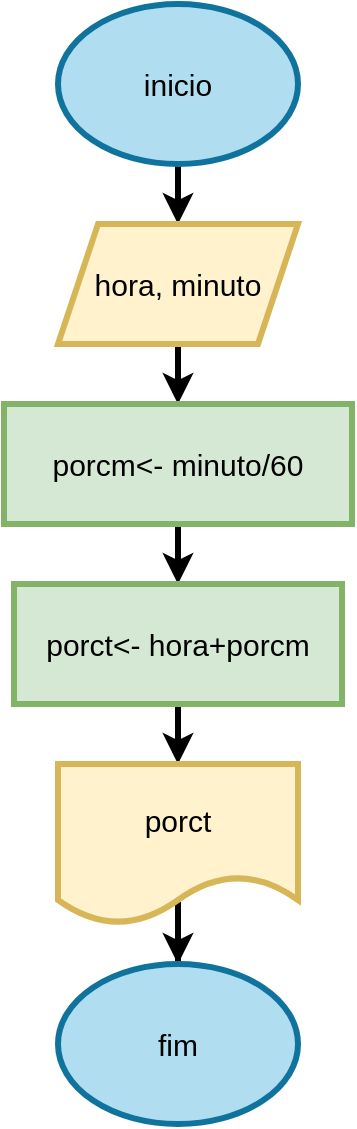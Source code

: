 <mxfile version="21.1.4" type="google">
  <diagram name="Página-1" id="E-ERXSk6DmmB_v16K4dm">
    <mxGraphModel grid="1" page="1" gridSize="10" guides="1" tooltips="1" connect="1" arrows="1" fold="1" pageScale="1" pageWidth="827" pageHeight="1169" math="0" shadow="0">
      <root>
        <mxCell id="0" />
        <mxCell id="1" parent="0" />
        <mxCell id="8H0QSoo7NUb31hebJega-3" value="" style="edgeStyle=orthogonalEdgeStyle;rounded=0;orthogonalLoop=1;jettySize=auto;html=1;strokeWidth=3;fontSize=15;" edge="1" parent="1" source="8H0QSoo7NUb31hebJega-1" target="8H0QSoo7NUb31hebJega-2">
          <mxGeometry relative="1" as="geometry" />
        </mxCell>
        <mxCell id="8H0QSoo7NUb31hebJega-1" value="inicio" style="ellipse;whiteSpace=wrap;html=1;strokeWidth=3;fontSize=15;fillColor=#b1ddf0;strokeColor=#10739e;" vertex="1" parent="1">
          <mxGeometry x="354" y="10" width="120" height="80" as="geometry" />
        </mxCell>
        <mxCell id="8H0QSoo7NUb31hebJega-5" value="" style="edgeStyle=orthogonalEdgeStyle;rounded=0;orthogonalLoop=1;jettySize=auto;html=1;strokeWidth=3;fontSize=15;" edge="1" parent="1" source="8H0QSoo7NUb31hebJega-2" target="8H0QSoo7NUb31hebJega-4">
          <mxGeometry relative="1" as="geometry" />
        </mxCell>
        <mxCell id="8H0QSoo7NUb31hebJega-2" value="hora, minuto" style="shape=parallelogram;perimeter=parallelogramPerimeter;whiteSpace=wrap;html=1;fixedSize=1;strokeWidth=3;fontSize=15;fillColor=#fff2cc;strokeColor=#d6b656;" vertex="1" parent="1">
          <mxGeometry x="354" y="120" width="120" height="60" as="geometry" />
        </mxCell>
        <mxCell id="8H0QSoo7NUb31hebJega-12" value="" style="edgeStyle=orthogonalEdgeStyle;rounded=0;orthogonalLoop=1;jettySize=auto;html=1;strokeWidth=3;fontSize=15;" edge="1" parent="1" source="8H0QSoo7NUb31hebJega-4" target="8H0QSoo7NUb31hebJega-6">
          <mxGeometry relative="1" as="geometry" />
        </mxCell>
        <mxCell id="8H0QSoo7NUb31hebJega-4" value="porcm&amp;lt;- minuto/60" style="whiteSpace=wrap;html=1;strokeWidth=3;fontSize=15;fillColor=#d5e8d4;strokeColor=#82b366;" vertex="1" parent="1">
          <mxGeometry x="327" y="210" width="174" height="60" as="geometry" />
        </mxCell>
        <mxCell id="8H0QSoo7NUb31hebJega-9" value="" style="edgeStyle=orthogonalEdgeStyle;rounded=0;orthogonalLoop=1;jettySize=auto;html=1;strokeWidth=3;fontSize=15;" edge="1" parent="1" source="8H0QSoo7NUb31hebJega-6" target="8H0QSoo7NUb31hebJega-8">
          <mxGeometry relative="1" as="geometry" />
        </mxCell>
        <mxCell id="8H0QSoo7NUb31hebJega-6" value="porct&amp;lt;- hora+porcm" style="whiteSpace=wrap;html=1;strokeWidth=3;fontSize=15;fillColor=#d5e8d4;strokeColor=#82b366;" vertex="1" parent="1">
          <mxGeometry x="332" y="300" width="164" height="60" as="geometry" />
        </mxCell>
        <mxCell id="8H0QSoo7NUb31hebJega-11" value="" style="edgeStyle=orthogonalEdgeStyle;rounded=0;orthogonalLoop=1;jettySize=auto;html=1;exitX=0.5;exitY=0.863;exitDx=0;exitDy=0;exitPerimeter=0;strokeWidth=3;fontSize=15;" edge="1" parent="1" source="8H0QSoo7NUb31hebJega-8" target="8H0QSoo7NUb31hebJega-10">
          <mxGeometry relative="1" as="geometry" />
        </mxCell>
        <mxCell id="8H0QSoo7NUb31hebJega-8" value="porct" style="shape=document;whiteSpace=wrap;html=1;boundedLbl=1;strokeWidth=3;fontSize=15;fillColor=#fff2cc;strokeColor=#d6b656;" vertex="1" parent="1">
          <mxGeometry x="354" y="390" width="120" height="80" as="geometry" />
        </mxCell>
        <mxCell id="8H0QSoo7NUb31hebJega-10" value="fim" style="ellipse;whiteSpace=wrap;html=1;strokeWidth=3;fontSize=15;fillColor=#b1ddf0;strokeColor=#10739e;" vertex="1" parent="1">
          <mxGeometry x="354" y="490" width="120" height="80" as="geometry" />
        </mxCell>
      </root>
    </mxGraphModel>
  </diagram>
</mxfile>
